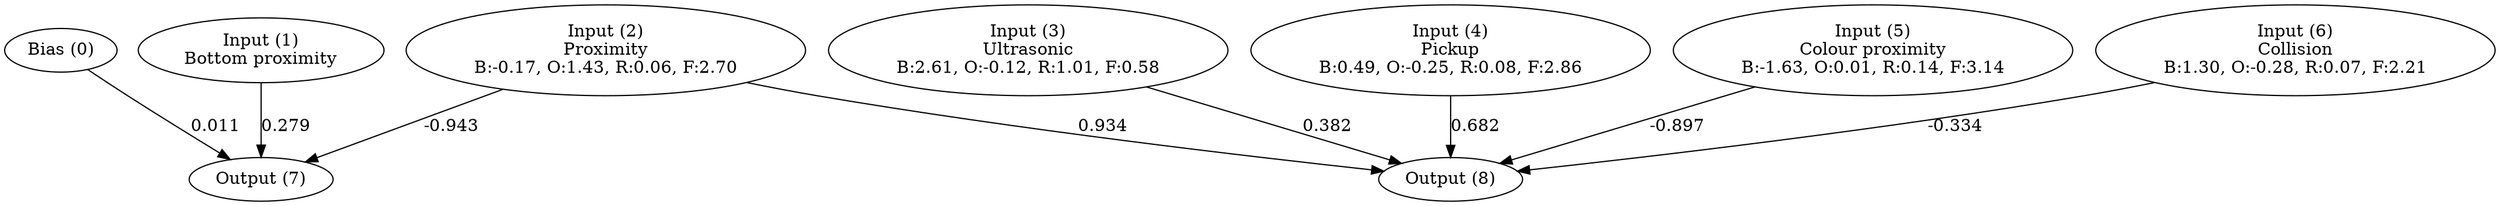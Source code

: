 digraph G {
  0 [ label="Bias (0)" ];
  1 [ label="Input (1)\nBottom proximity" ];
  2 [ label="Input (2)\nProximity\nB:-0.17, O:1.43, R:0.06, F:2.70" ];
  3 [ label="Input (3)\nUltrasonic\nB:2.61, O:-0.12, R:1.01, F:0.58" ];
  4 [ label="Input (4)\nPickup\nB:0.49, O:-0.25, R:0.08, F:2.86" ];
  5 [ label="Input (5)\nColour proximity\nB:-1.63, O:0.01, R:0.14, F:3.14" ];
  6 [ label="Input (6)\nCollision\nB:1.30, O:-0.28, R:0.07, F:2.21" ];
  7 [ label="Output (7)" ];
  8 [ label="Output (8)" ];
  { rank=same 0 1 2 3 4 5 6 }
  { rank=same 7 8 }
  0 -> 7 [ label="0.011" ];
  1 -> 7 [ label="0.279" ];
  2 -> 7 [ label="-0.943" ];
  2 -> 8 [ label="0.934" ];
  3 -> 8 [ label="0.382" ];
  4 -> 8 [ label="0.682" ];
  5 -> 8 [ label="-0.897" ];
  6 -> 8 [ label="-0.334" ];
}

